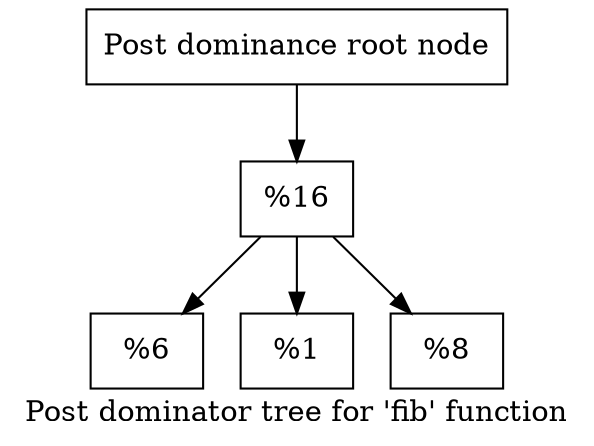 digraph "Post dominator tree for 'fib' function" {
	label="Post dominator tree for 'fib' function";

	Node0x55fa2f989ac0 [shape=record,label="{Post dominance root node}"];
	Node0x55fa2f989ac0 -> Node0x55fa2f989f30;
	Node0x55fa2f989f30 [shape=record,label="{%16 }"];
	Node0x55fa2f989f30 -> Node0x55fa2f989f90;
	Node0x55fa2f989f30 -> Node0x55fa2f989ff0;
	Node0x55fa2f989f30 -> Node0x55fa2f98a050;
	Node0x55fa2f989f90 [shape=record,label="{%6 }"];
	Node0x55fa2f989ff0 [shape=record,label="{%1 }"];
	Node0x55fa2f98a050 [shape=record,label="{%8 }"];
}
